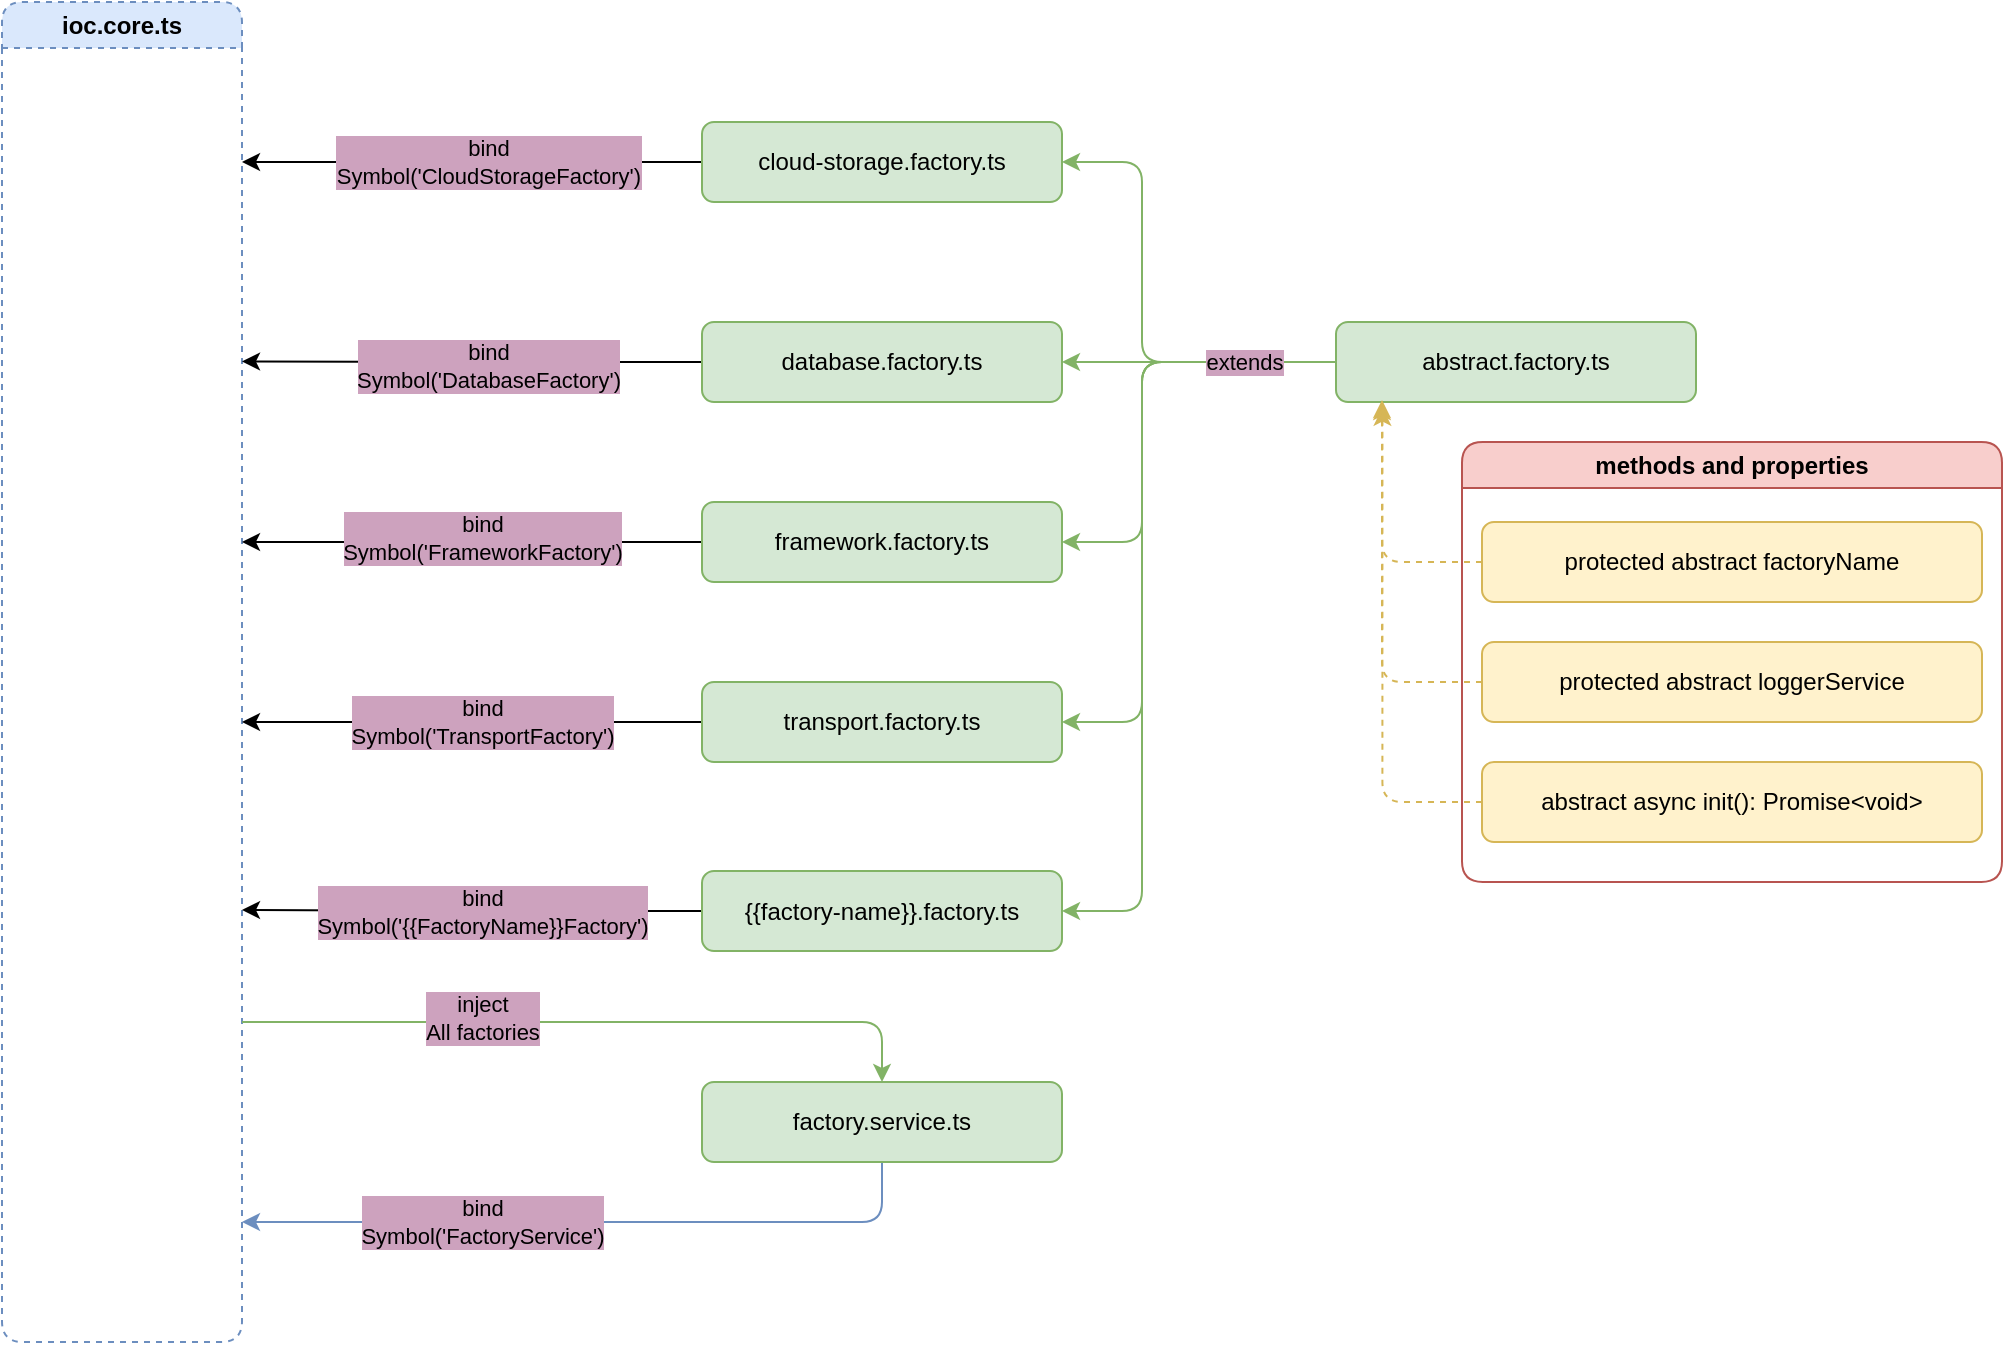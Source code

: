 <mxfile version="21.0.10" type="github">
  <diagram name="Страница 1" id="9Xc5u7ofYKPuOsVl6prk">
    <mxGraphModel dx="2000" dy="603" grid="1" gridSize="10" guides="1" tooltips="1" connect="1" arrows="1" fold="1" page="1" pageScale="1" pageWidth="827" pageHeight="1169" math="0" shadow="0">
      <root>
        <mxCell id="0" />
        <mxCell id="1" parent="0" />
        <mxCell id="BQe-CCMixdXJj6wNmX5B-1" value="ioc.core.ts" style="swimlane;whiteSpace=wrap;html=1;rounded=1;dashed=1;fillColor=#dae8fc;strokeColor=#6c8ebf;" vertex="1" parent="1">
          <mxGeometry x="-20" y="130" width="120" height="670" as="geometry" />
        </mxCell>
        <mxCell id="BQe-CCMixdXJj6wNmX5B-2" style="edgeStyle=orthogonalEdgeStyle;rounded=0;orthogonalLoop=1;jettySize=auto;html=1;" edge="1" parent="1" source="BQe-CCMixdXJj6wNmX5B-4">
          <mxGeometry relative="1" as="geometry">
            <mxPoint x="100.0" y="210" as="targetPoint" />
          </mxGeometry>
        </mxCell>
        <mxCell id="BQe-CCMixdXJj6wNmX5B-3" value="bind&lt;br&gt;Symbol(&#39;CloudStorageFactory&#39;)" style="edgeLabel;html=1;align=center;verticalAlign=middle;resizable=0;points=[];labelBackgroundColor=#CDA2BE;" vertex="1" connectable="0" parent="BQe-CCMixdXJj6wNmX5B-2">
          <mxGeometry x="-0.066" relative="1" as="geometry">
            <mxPoint as="offset" />
          </mxGeometry>
        </mxCell>
        <mxCell id="BQe-CCMixdXJj6wNmX5B-4" value="cloud-storage.factory.ts" style="rounded=1;whiteSpace=wrap;html=1;fillColor=#d5e8d4;strokeColor=#82b366;" vertex="1" parent="1">
          <mxGeometry x="330" y="190" width="180" height="40" as="geometry" />
        </mxCell>
        <mxCell id="BQe-CCMixdXJj6wNmX5B-5" style="edgeStyle=orthogonalEdgeStyle;rounded=0;orthogonalLoop=1;jettySize=auto;html=1;exitX=0;exitY=0.5;exitDx=0;exitDy=0;" edge="1" parent="1" source="BQe-CCMixdXJj6wNmX5B-6">
          <mxGeometry relative="1" as="geometry">
            <mxPoint x="100.0" y="309.714" as="targetPoint" />
          </mxGeometry>
        </mxCell>
        <mxCell id="BQe-CCMixdXJj6wNmX5B-6" value="database.factory.ts" style="rounded=1;whiteSpace=wrap;html=1;fillColor=#d5e8d4;strokeColor=#82b366;" vertex="1" parent="1">
          <mxGeometry x="330" y="290" width="180" height="40" as="geometry" />
        </mxCell>
        <mxCell id="BQe-CCMixdXJj6wNmX5B-7" style="edgeStyle=orthogonalEdgeStyle;rounded=0;orthogonalLoop=1;jettySize=auto;html=1;" edge="1" parent="1" source="BQe-CCMixdXJj6wNmX5B-9">
          <mxGeometry relative="1" as="geometry">
            <mxPoint x="100.0" y="400" as="targetPoint" />
            <Array as="points">
              <mxPoint x="220" y="400" />
              <mxPoint x="220" y="400" />
            </Array>
          </mxGeometry>
        </mxCell>
        <mxCell id="BQe-CCMixdXJj6wNmX5B-8" value="bind&lt;br&gt;Symbol(&#39;FrameworkFactory&#39;)" style="edgeLabel;html=1;align=center;verticalAlign=middle;resizable=0;points=[];labelBackgroundColor=#CDA2BE;" vertex="1" connectable="0" parent="BQe-CCMixdXJj6wNmX5B-7">
          <mxGeometry x="0.083" y="-2" relative="1" as="geometry">
            <mxPoint x="14" as="offset" />
          </mxGeometry>
        </mxCell>
        <mxCell id="BQe-CCMixdXJj6wNmX5B-9" value="framework.factory.ts" style="rounded=1;whiteSpace=wrap;html=1;fillColor=#d5e8d4;strokeColor=#82b366;" vertex="1" parent="1">
          <mxGeometry x="330" y="380" width="180" height="40" as="geometry" />
        </mxCell>
        <mxCell id="BQe-CCMixdXJj6wNmX5B-10" value="bind&lt;br&gt;Symbol(&#39;DatabaseFactory&#39;)" style="edgeLabel;html=1;align=center;verticalAlign=middle;resizable=0;points=[];labelBackgroundColor=#CDA2BE;" vertex="1" connectable="0" parent="1">
          <mxGeometry x="219.997" y="230" as="geometry">
            <mxPoint x="3" y="82" as="offset" />
          </mxGeometry>
        </mxCell>
        <mxCell id="BQe-CCMixdXJj6wNmX5B-11" style="edgeStyle=orthogonalEdgeStyle;rounded=1;orthogonalLoop=1;jettySize=auto;html=1;entryX=1;entryY=0.5;entryDx=0;entryDy=0;fillColor=#d5e8d4;strokeColor=#82b366;" edge="1" parent="1" source="BQe-CCMixdXJj6wNmX5B-15" target="BQe-CCMixdXJj6wNmX5B-4">
          <mxGeometry relative="1" as="geometry">
            <Array as="points">
              <mxPoint x="550" y="310" />
              <mxPoint x="550" y="210" />
            </Array>
          </mxGeometry>
        </mxCell>
        <mxCell id="BQe-CCMixdXJj6wNmX5B-12" style="edgeStyle=orthogonalEdgeStyle;rounded=1;orthogonalLoop=1;jettySize=auto;html=1;entryX=1;entryY=0.5;entryDx=0;entryDy=0;fillColor=#d5e8d4;strokeColor=#82b366;" edge="1" parent="1" source="BQe-CCMixdXJj6wNmX5B-15" target="BQe-CCMixdXJj6wNmX5B-6">
          <mxGeometry relative="1" as="geometry" />
        </mxCell>
        <mxCell id="BQe-CCMixdXJj6wNmX5B-13" style="edgeStyle=orthogonalEdgeStyle;rounded=1;orthogonalLoop=1;jettySize=auto;html=1;entryX=1;entryY=0.5;entryDx=0;entryDy=0;fillColor=#d5e8d4;strokeColor=#82b366;" edge="1" parent="1" source="BQe-CCMixdXJj6wNmX5B-15" target="BQe-CCMixdXJj6wNmX5B-9">
          <mxGeometry relative="1" as="geometry">
            <Array as="points">
              <mxPoint x="550" y="310" />
              <mxPoint x="550" y="400" />
            </Array>
          </mxGeometry>
        </mxCell>
        <mxCell id="BQe-CCMixdXJj6wNmX5B-29" style="edgeStyle=orthogonalEdgeStyle;rounded=1;orthogonalLoop=1;jettySize=auto;html=1;entryX=1;entryY=0.5;entryDx=0;entryDy=0;fillColor=#d5e8d4;strokeColor=#82b366;" edge="1" parent="1" source="BQe-CCMixdXJj6wNmX5B-15" target="BQe-CCMixdXJj6wNmX5B-27">
          <mxGeometry relative="1" as="geometry">
            <Array as="points">
              <mxPoint x="550" y="310" />
              <mxPoint x="550" y="584" />
            </Array>
          </mxGeometry>
        </mxCell>
        <mxCell id="BQe-CCMixdXJj6wNmX5B-30" style="edgeStyle=orthogonalEdgeStyle;rounded=1;orthogonalLoop=1;jettySize=auto;html=1;entryX=1;entryY=0.5;entryDx=0;entryDy=0;fillColor=#d5e8d4;strokeColor=#82b366;" edge="1" parent="1" source="BQe-CCMixdXJj6wNmX5B-15" target="BQe-CCMixdXJj6wNmX5B-22">
          <mxGeometry relative="1" as="geometry">
            <Array as="points">
              <mxPoint x="550" y="310" />
              <mxPoint x="550" y="490" />
            </Array>
          </mxGeometry>
        </mxCell>
        <mxCell id="BQe-CCMixdXJj6wNmX5B-31" value="extends" style="edgeLabel;html=1;align=center;verticalAlign=middle;resizable=0;points=[];labelBackgroundColor=#CDA2BE;" vertex="1" connectable="0" parent="BQe-CCMixdXJj6wNmX5B-30">
          <mxGeometry x="-0.762" y="-2" relative="1" as="geometry">
            <mxPoint x="-9" y="2" as="offset" />
          </mxGeometry>
        </mxCell>
        <mxCell id="BQe-CCMixdXJj6wNmX5B-15" value="abstract.factory.ts" style="rounded=1;whiteSpace=wrap;html=1;fillColor=#d5e8d4;strokeColor=#82b366;" vertex="1" parent="1">
          <mxGeometry x="647" y="290" width="180" height="40" as="geometry" />
        </mxCell>
        <mxCell id="BQe-CCMixdXJj6wNmX5B-16" value="methods and properties" style="swimlane;whiteSpace=wrap;html=1;fillColor=#f8cecc;strokeColor=#b85450;rounded=1;" vertex="1" parent="1">
          <mxGeometry x="710" y="350" width="270" height="220" as="geometry" />
        </mxCell>
        <mxCell id="BQe-CCMixdXJj6wNmX5B-17" value="protected abstract factoryName" style="rounded=1;whiteSpace=wrap;html=1;fillColor=#fff2cc;strokeColor=#d6b656;" vertex="1" parent="BQe-CCMixdXJj6wNmX5B-16">
          <mxGeometry x="10" y="40" width="250" height="40" as="geometry" />
        </mxCell>
        <mxCell id="BQe-CCMixdXJj6wNmX5B-18" value="protected abstract loggerService" style="rounded=1;whiteSpace=wrap;html=1;fillColor=#fff2cc;strokeColor=#d6b656;" vertex="1" parent="BQe-CCMixdXJj6wNmX5B-16">
          <mxGeometry x="10" y="100" width="250" height="40" as="geometry" />
        </mxCell>
        <mxCell id="BQe-CCMixdXJj6wNmX5B-24" value="abstract async init(): Promise&amp;lt;void&amp;gt;" style="rounded=1;whiteSpace=wrap;html=1;fillColor=#fff2cc;strokeColor=#d6b656;" vertex="1" parent="BQe-CCMixdXJj6wNmX5B-16">
          <mxGeometry x="10" y="160" width="250" height="40" as="geometry" />
        </mxCell>
        <mxCell id="BQe-CCMixdXJj6wNmX5B-19" style="edgeStyle=orthogonalEdgeStyle;rounded=1;orthogonalLoop=1;jettySize=auto;html=1;exitX=0;exitY=0.5;exitDx=0;exitDy=0;fillColor=#fff2cc;strokeColor=#d6b656;dashed=1;entryX=0.125;entryY=0.975;entryDx=0;entryDy=0;entryPerimeter=0;" edge="1" parent="1" source="BQe-CCMixdXJj6wNmX5B-17" target="BQe-CCMixdXJj6wNmX5B-15">
          <mxGeometry relative="1" as="geometry">
            <mxPoint x="670" y="340" as="targetPoint" />
            <Array as="points">
              <mxPoint x="670" y="410" />
              <mxPoint x="670" y="329" />
            </Array>
          </mxGeometry>
        </mxCell>
        <mxCell id="BQe-CCMixdXJj6wNmX5B-20" style="edgeStyle=orthogonalEdgeStyle;rounded=1;orthogonalLoop=1;jettySize=auto;html=1;exitX=0;exitY=0.5;exitDx=0;exitDy=0;fillColor=#fff2cc;strokeColor=#d6b656;dashed=1;" edge="1" parent="1" source="BQe-CCMixdXJj6wNmX5B-18" target="BQe-CCMixdXJj6wNmX5B-15">
          <mxGeometry relative="1" as="geometry">
            <mxPoint x="696" y="330" as="targetPoint" />
            <Array as="points">
              <mxPoint x="670" y="470" />
            </Array>
          </mxGeometry>
        </mxCell>
        <mxCell id="BQe-CCMixdXJj6wNmX5B-21" style="edgeStyle=orthogonalEdgeStyle;rounded=0;orthogonalLoop=1;jettySize=auto;html=1;" edge="1" parent="1" source="BQe-CCMixdXJj6wNmX5B-22">
          <mxGeometry relative="1" as="geometry">
            <mxPoint x="100.0" y="490" as="targetPoint" />
          </mxGeometry>
        </mxCell>
        <mxCell id="BQe-CCMixdXJj6wNmX5B-22" value="transport.factory.ts" style="rounded=1;whiteSpace=wrap;html=1;fillColor=#d5e8d4;strokeColor=#82b366;" vertex="1" parent="1">
          <mxGeometry x="330" y="470" width="180" height="40" as="geometry" />
        </mxCell>
        <mxCell id="BQe-CCMixdXJj6wNmX5B-23" value="bind&lt;br&gt;Symbol(&#39;TransportFactory&#39;)" style="edgeLabel;html=1;align=center;verticalAlign=middle;resizable=0;points=[];labelBackgroundColor=#CDA2BE;" vertex="1" connectable="0" parent="1">
          <mxGeometry x="219.995" y="490.0" as="geometry" />
        </mxCell>
        <mxCell id="BQe-CCMixdXJj6wNmX5B-25" style="edgeStyle=orthogonalEdgeStyle;rounded=1;orthogonalLoop=1;jettySize=auto;html=1;entryX=0.129;entryY=1.071;entryDx=0;entryDy=0;entryPerimeter=0;exitX=0;exitY=0.5;exitDx=0;exitDy=0;fillColor=#fff2cc;strokeColor=#d6b656;dashed=1;" edge="1" parent="1" source="BQe-CCMixdXJj6wNmX5B-24" target="BQe-CCMixdXJj6wNmX5B-15">
          <mxGeometry relative="1" as="geometry" />
        </mxCell>
        <mxCell id="BQe-CCMixdXJj6wNmX5B-26" style="edgeStyle=orthogonalEdgeStyle;rounded=0;orthogonalLoop=1;jettySize=auto;html=1;" edge="1" parent="1" source="BQe-CCMixdXJj6wNmX5B-27">
          <mxGeometry relative="1" as="geometry">
            <mxPoint x="100" y="584" as="targetPoint" />
            <Array as="points">
              <mxPoint x="215" y="584" />
              <mxPoint x="100" y="584" />
            </Array>
          </mxGeometry>
        </mxCell>
        <mxCell id="BQe-CCMixdXJj6wNmX5B-27" value="{{factory-name}}.factory.ts" style="rounded=1;whiteSpace=wrap;html=1;fillColor=#d5e8d4;strokeColor=#82b366;" vertex="1" parent="1">
          <mxGeometry x="330" y="564.5" width="180" height="40" as="geometry" />
        </mxCell>
        <mxCell id="BQe-CCMixdXJj6wNmX5B-28" value="bind&lt;br&gt;Symbol(&#39;{{FactoryName}}Factory&#39;)" style="edgeLabel;html=1;align=center;verticalAlign=middle;resizable=0;points=[];labelBackgroundColor=#CDA2BE;" vertex="1" connectable="0" parent="1">
          <mxGeometry x="219.995" y="584.5" as="geometry" />
        </mxCell>
        <mxCell id="BQe-CCMixdXJj6wNmX5B-32" style="edgeStyle=orthogonalEdgeStyle;rounded=1;orthogonalLoop=1;jettySize=auto;html=1;entryX=0.5;entryY=0;entryDx=0;entryDy=0;fillColor=#d5e8d4;strokeColor=#82b366;" edge="1" parent="1" target="BQe-CCMixdXJj6wNmX5B-36">
          <mxGeometry relative="1" as="geometry">
            <mxPoint x="100" y="640" as="sourcePoint" />
            <Array as="points">
              <mxPoint x="100" y="640" />
              <mxPoint x="420" y="640" />
            </Array>
          </mxGeometry>
        </mxCell>
        <mxCell id="BQe-CCMixdXJj6wNmX5B-33" value="inject&lt;br&gt;All factories" style="edgeLabel;html=1;align=center;verticalAlign=middle;resizable=0;points=[];labelBackgroundColor=#CDA2BE;" vertex="1" connectable="0" parent="BQe-CCMixdXJj6wNmX5B-32">
          <mxGeometry x="-0.187" y="2" relative="1" as="geometry">
            <mxPoint x="-23" as="offset" />
          </mxGeometry>
        </mxCell>
        <mxCell id="BQe-CCMixdXJj6wNmX5B-34" style="edgeStyle=orthogonalEdgeStyle;rounded=1;orthogonalLoop=1;jettySize=auto;html=1;exitX=0.5;exitY=1;exitDx=0;exitDy=0;fillColor=#dae8fc;strokeColor=#6c8ebf;" edge="1" parent="1" source="BQe-CCMixdXJj6wNmX5B-36">
          <mxGeometry relative="1" as="geometry">
            <mxPoint x="100" y="740" as="targetPoint" />
            <Array as="points">
              <mxPoint x="420" y="740" />
              <mxPoint x="100" y="740" />
            </Array>
          </mxGeometry>
        </mxCell>
        <mxCell id="BQe-CCMixdXJj6wNmX5B-35" value="bind&lt;br&gt;Symbol(&#39;FactoryService&#39;)" style="edgeLabel;html=1;align=center;verticalAlign=middle;resizable=0;points=[];labelBackgroundColor=#CDA2BE;" vertex="1" connectable="0" parent="BQe-CCMixdXJj6wNmX5B-34">
          <mxGeometry x="0.337" y="4" relative="1" as="geometry">
            <mxPoint x="4" y="-4" as="offset" />
          </mxGeometry>
        </mxCell>
        <mxCell id="BQe-CCMixdXJj6wNmX5B-36" value="factory.service.ts" style="rounded=1;whiteSpace=wrap;html=1;fillColor=#d5e8d4;strokeColor=#82b366;" vertex="1" parent="1">
          <mxGeometry x="330" y="670" width="180" height="40" as="geometry" />
        </mxCell>
      </root>
    </mxGraphModel>
  </diagram>
</mxfile>
